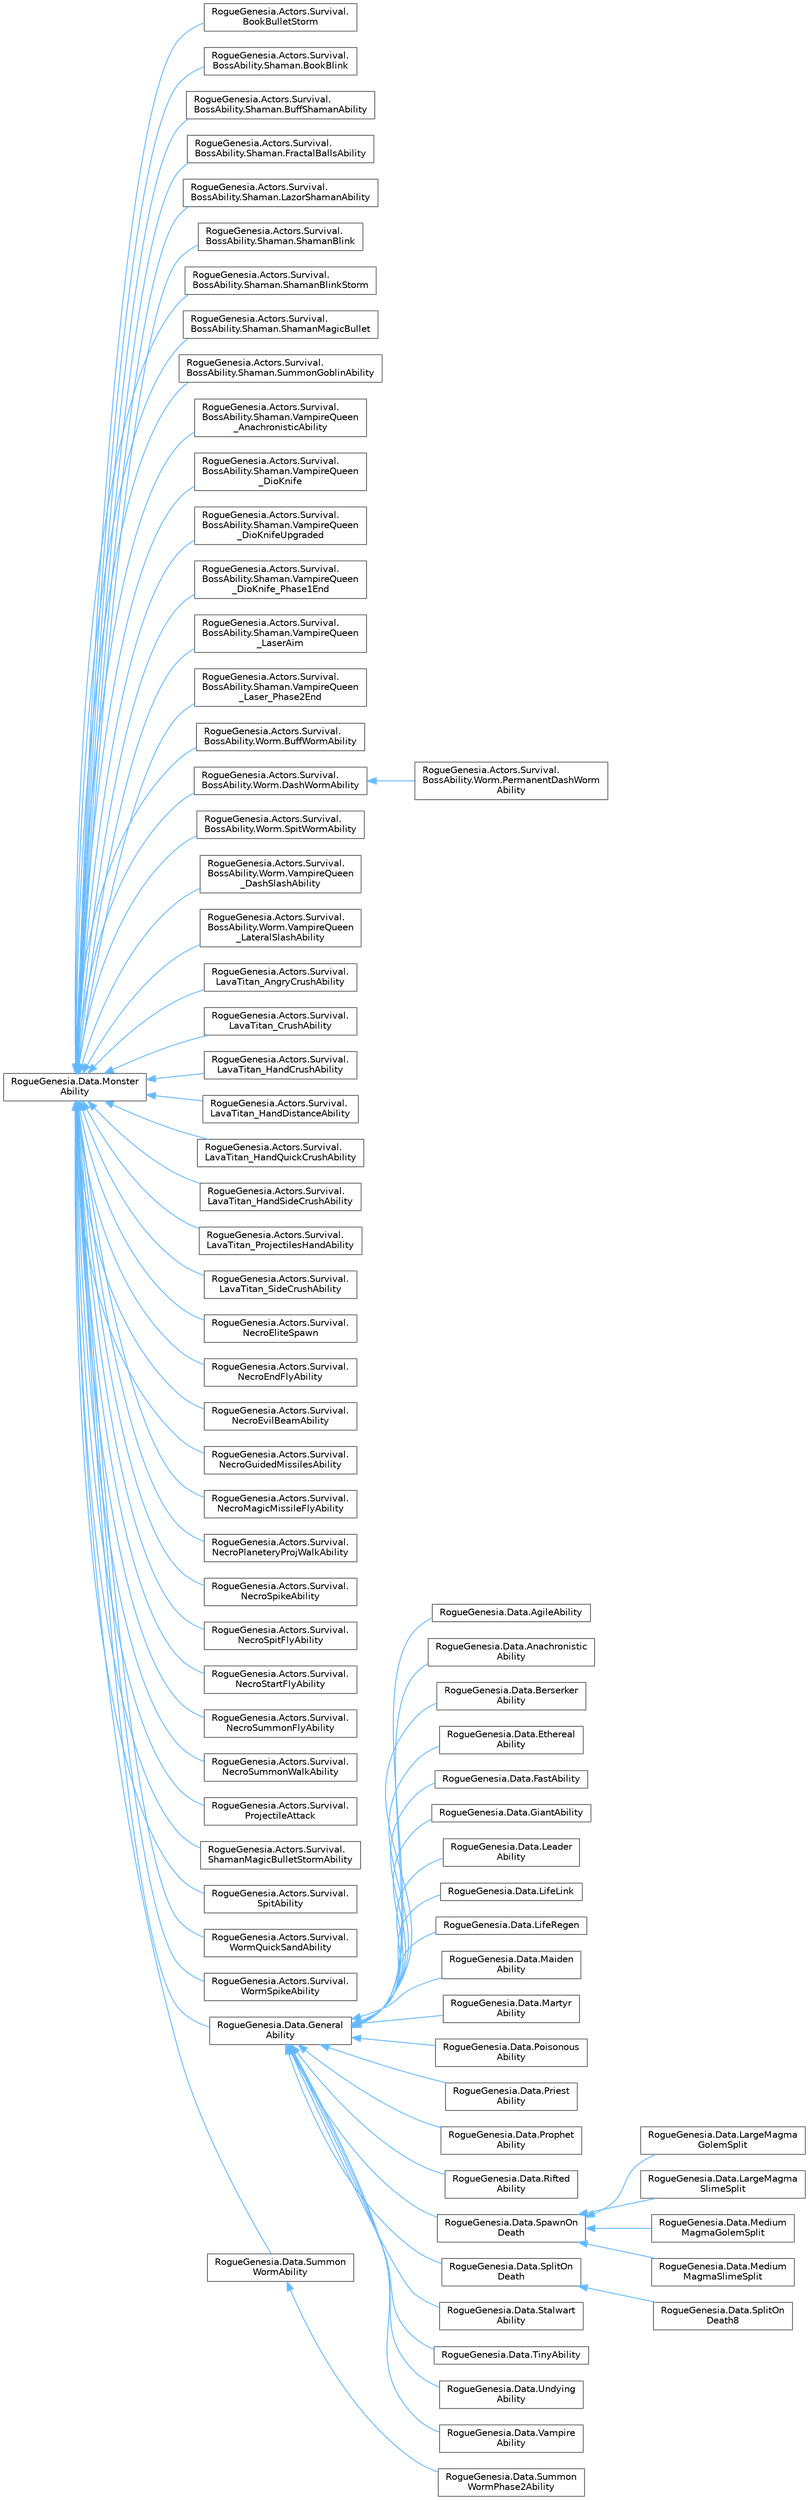 digraph "Graphical Class Hierarchy"
{
 // LATEX_PDF_SIZE
  bgcolor="transparent";
  edge [fontname=Helvetica,fontsize=10,labelfontname=Helvetica,labelfontsize=10];
  node [fontname=Helvetica,fontsize=10,shape=box,height=0.2,width=0.4];
  rankdir="LR";
  Node0 [label="RogueGenesia.Data.Monster\lAbility",height=0.2,width=0.4,color="grey40", fillcolor="white", style="filled",URL="$class_rogue_genesia_1_1_data_1_1_monster_ability.html",tooltip=" "];
  Node0 -> Node1 [dir="back",color="steelblue1",style="solid"];
  Node1 [label="RogueGenesia.Actors.Survival.\lBookBulletStorm",height=0.2,width=0.4,color="grey40", fillcolor="white", style="filled",URL="$class_rogue_genesia_1_1_actors_1_1_survival_1_1_book_bullet_storm.html",tooltip=" "];
  Node0 -> Node2 [dir="back",color="steelblue1",style="solid"];
  Node2 [label="RogueGenesia.Actors.Survival.\lBossAbility.Shaman.BookBlink",height=0.2,width=0.4,color="grey40", fillcolor="white", style="filled",URL="$class_rogue_genesia_1_1_actors_1_1_survival_1_1_boss_ability_1_1_shaman_1_1_book_blink.html",tooltip=" "];
  Node0 -> Node3 [dir="back",color="steelblue1",style="solid"];
  Node3 [label="RogueGenesia.Actors.Survival.\lBossAbility.Shaman.BuffShamanAbility",height=0.2,width=0.4,color="grey40", fillcolor="white", style="filled",URL="$class_rogue_genesia_1_1_actors_1_1_survival_1_1_boss_ability_1_1_shaman_1_1_buff_shaman_ability.html",tooltip=" "];
  Node0 -> Node4 [dir="back",color="steelblue1",style="solid"];
  Node4 [label="RogueGenesia.Actors.Survival.\lBossAbility.Shaman.FractalBallsAbility",height=0.2,width=0.4,color="grey40", fillcolor="white", style="filled",URL="$class_rogue_genesia_1_1_actors_1_1_survival_1_1_boss_ability_1_1_shaman_1_1_fractal_balls_ability.html",tooltip=" "];
  Node0 -> Node5 [dir="back",color="steelblue1",style="solid"];
  Node5 [label="RogueGenesia.Actors.Survival.\lBossAbility.Shaman.LazorShamanAbility",height=0.2,width=0.4,color="grey40", fillcolor="white", style="filled",URL="$class_rogue_genesia_1_1_actors_1_1_survival_1_1_boss_ability_1_1_shaman_1_1_lazor_shaman_ability.html",tooltip=" "];
  Node0 -> Node6 [dir="back",color="steelblue1",style="solid"];
  Node6 [label="RogueGenesia.Actors.Survival.\lBossAbility.Shaman.ShamanBlink",height=0.2,width=0.4,color="grey40", fillcolor="white", style="filled",URL="$class_rogue_genesia_1_1_actors_1_1_survival_1_1_boss_ability_1_1_shaman_1_1_shaman_blink.html",tooltip=" "];
  Node0 -> Node7 [dir="back",color="steelblue1",style="solid"];
  Node7 [label="RogueGenesia.Actors.Survival.\lBossAbility.Shaman.ShamanBlinkStorm",height=0.2,width=0.4,color="grey40", fillcolor="white", style="filled",URL="$class_rogue_genesia_1_1_actors_1_1_survival_1_1_boss_ability_1_1_shaman_1_1_shaman_blink_storm.html",tooltip=" "];
  Node0 -> Node8 [dir="back",color="steelblue1",style="solid"];
  Node8 [label="RogueGenesia.Actors.Survival.\lBossAbility.Shaman.ShamanMagicBullet",height=0.2,width=0.4,color="grey40", fillcolor="white", style="filled",URL="$class_rogue_genesia_1_1_actors_1_1_survival_1_1_boss_ability_1_1_shaman_1_1_shaman_magic_bullet.html",tooltip=" "];
  Node0 -> Node9 [dir="back",color="steelblue1",style="solid"];
  Node9 [label="RogueGenesia.Actors.Survival.\lBossAbility.Shaman.SummonGoblinAbility",height=0.2,width=0.4,color="grey40", fillcolor="white", style="filled",URL="$class_rogue_genesia_1_1_actors_1_1_survival_1_1_boss_ability_1_1_shaman_1_1_summon_goblin_ability.html",tooltip=" "];
  Node0 -> Node10 [dir="back",color="steelblue1",style="solid"];
  Node10 [label="RogueGenesia.Actors.Survival.\lBossAbility.Shaman.VampireQueen\l_AnachronisticAbility",height=0.2,width=0.4,color="grey40", fillcolor="white", style="filled",URL="$class_rogue_genesia_1_1_actors_1_1_survival_1_1_boss_ability_1_1_shaman_1_1_vampire_queen___anachronistic_ability.html",tooltip=" "];
  Node0 -> Node11 [dir="back",color="steelblue1",style="solid"];
  Node11 [label="RogueGenesia.Actors.Survival.\lBossAbility.Shaman.VampireQueen\l_DioKnife",height=0.2,width=0.4,color="grey40", fillcolor="white", style="filled",URL="$class_rogue_genesia_1_1_actors_1_1_survival_1_1_boss_ability_1_1_shaman_1_1_vampire_queen___dio_knife.html",tooltip=" "];
  Node0 -> Node12 [dir="back",color="steelblue1",style="solid"];
  Node12 [label="RogueGenesia.Actors.Survival.\lBossAbility.Shaman.VampireQueen\l_DioKnifeUpgraded",height=0.2,width=0.4,color="grey40", fillcolor="white", style="filled",URL="$class_rogue_genesia_1_1_actors_1_1_survival_1_1_boss_ability_1_1_shaman_1_1_vampire_queen___dio_knife_upgraded.html",tooltip=" "];
  Node0 -> Node13 [dir="back",color="steelblue1",style="solid"];
  Node13 [label="RogueGenesia.Actors.Survival.\lBossAbility.Shaman.VampireQueen\l_DioKnife_Phase1End",height=0.2,width=0.4,color="grey40", fillcolor="white", style="filled",URL="$class_rogue_genesia_1_1_actors_1_1_survival_1_1_boss_ability_1_1_shaman_1_1_vampire_queen___dio_knife___phase1_end.html",tooltip=" "];
  Node0 -> Node14 [dir="back",color="steelblue1",style="solid"];
  Node14 [label="RogueGenesia.Actors.Survival.\lBossAbility.Shaman.VampireQueen\l_LaserAim",height=0.2,width=0.4,color="grey40", fillcolor="white", style="filled",URL="$class_rogue_genesia_1_1_actors_1_1_survival_1_1_boss_ability_1_1_shaman_1_1_vampire_queen___laser_aim.html",tooltip=" "];
  Node0 -> Node15 [dir="back",color="steelblue1",style="solid"];
  Node15 [label="RogueGenesia.Actors.Survival.\lBossAbility.Shaman.VampireQueen\l_Laser_Phase2End",height=0.2,width=0.4,color="grey40", fillcolor="white", style="filled",URL="$class_rogue_genesia_1_1_actors_1_1_survival_1_1_boss_ability_1_1_shaman_1_1_vampire_queen___laser___phase2_end.html",tooltip=" "];
  Node0 -> Node16 [dir="back",color="steelblue1",style="solid"];
  Node16 [label="RogueGenesia.Actors.Survival.\lBossAbility.Worm.BuffWormAbility",height=0.2,width=0.4,color="grey40", fillcolor="white", style="filled",URL="$class_rogue_genesia_1_1_actors_1_1_survival_1_1_boss_ability_1_1_worm_1_1_buff_worm_ability.html",tooltip=" "];
  Node0 -> Node17 [dir="back",color="steelblue1",style="solid"];
  Node17 [label="RogueGenesia.Actors.Survival.\lBossAbility.Worm.DashWormAbility",height=0.2,width=0.4,color="grey40", fillcolor="white", style="filled",URL="$class_rogue_genesia_1_1_actors_1_1_survival_1_1_boss_ability_1_1_worm_1_1_dash_worm_ability.html",tooltip=" "];
  Node17 -> Node18 [dir="back",color="steelblue1",style="solid"];
  Node18 [label="RogueGenesia.Actors.Survival.\lBossAbility.Worm.PermanentDashWorm\lAbility",height=0.2,width=0.4,color="grey40", fillcolor="white", style="filled",URL="$class_rogue_genesia_1_1_actors_1_1_survival_1_1_boss_ability_1_1_worm_1_1_permanent_dash_worm_ability.html",tooltip=" "];
  Node0 -> Node19 [dir="back",color="steelblue1",style="solid"];
  Node19 [label="RogueGenesia.Actors.Survival.\lBossAbility.Worm.SpitWormAbility",height=0.2,width=0.4,color="grey40", fillcolor="white", style="filled",URL="$class_rogue_genesia_1_1_actors_1_1_survival_1_1_boss_ability_1_1_worm_1_1_spit_worm_ability.html",tooltip=" "];
  Node0 -> Node20 [dir="back",color="steelblue1",style="solid"];
  Node20 [label="RogueGenesia.Actors.Survival.\lBossAbility.Worm.VampireQueen\l_DashSlashAbility",height=0.2,width=0.4,color="grey40", fillcolor="white", style="filled",URL="$class_rogue_genesia_1_1_actors_1_1_survival_1_1_boss_ability_1_1_worm_1_1_vampire_queen___dash_slash_ability.html",tooltip=" "];
  Node0 -> Node21 [dir="back",color="steelblue1",style="solid"];
  Node21 [label="RogueGenesia.Actors.Survival.\lBossAbility.Worm.VampireQueen\l_LateralSlashAbility",height=0.2,width=0.4,color="grey40", fillcolor="white", style="filled",URL="$class_rogue_genesia_1_1_actors_1_1_survival_1_1_boss_ability_1_1_worm_1_1_vampire_queen___lateral_slash_ability.html",tooltip=" "];
  Node0 -> Node22 [dir="back",color="steelblue1",style="solid"];
  Node22 [label="RogueGenesia.Actors.Survival.\lLavaTitan_AngryCrushAbility",height=0.2,width=0.4,color="grey40", fillcolor="white", style="filled",URL="$class_rogue_genesia_1_1_actors_1_1_survival_1_1_lava_titan___angry_crush_ability.html",tooltip=" "];
  Node0 -> Node23 [dir="back",color="steelblue1",style="solid"];
  Node23 [label="RogueGenesia.Actors.Survival.\lLavaTitan_CrushAbility",height=0.2,width=0.4,color="grey40", fillcolor="white", style="filled",URL="$class_rogue_genesia_1_1_actors_1_1_survival_1_1_lava_titan___crush_ability.html",tooltip=" "];
  Node0 -> Node24 [dir="back",color="steelblue1",style="solid"];
  Node24 [label="RogueGenesia.Actors.Survival.\lLavaTitan_HandCrushAbility",height=0.2,width=0.4,color="grey40", fillcolor="white", style="filled",URL="$class_rogue_genesia_1_1_actors_1_1_survival_1_1_lava_titan___hand_crush_ability.html",tooltip=" "];
  Node0 -> Node25 [dir="back",color="steelblue1",style="solid"];
  Node25 [label="RogueGenesia.Actors.Survival.\lLavaTitan_HandDistanceAbility",height=0.2,width=0.4,color="grey40", fillcolor="white", style="filled",URL="$class_rogue_genesia_1_1_actors_1_1_survival_1_1_lava_titan___hand_distance_ability.html",tooltip=" "];
  Node0 -> Node26 [dir="back",color="steelblue1",style="solid"];
  Node26 [label="RogueGenesia.Actors.Survival.\lLavaTitan_HandQuickCrushAbility",height=0.2,width=0.4,color="grey40", fillcolor="white", style="filled",URL="$class_rogue_genesia_1_1_actors_1_1_survival_1_1_lava_titan___hand_quick_crush_ability.html",tooltip=" "];
  Node0 -> Node27 [dir="back",color="steelblue1",style="solid"];
  Node27 [label="RogueGenesia.Actors.Survival.\lLavaTitan_HandSideCrushAbility",height=0.2,width=0.4,color="grey40", fillcolor="white", style="filled",URL="$class_rogue_genesia_1_1_actors_1_1_survival_1_1_lava_titan___hand_side_crush_ability.html",tooltip=" "];
  Node0 -> Node28 [dir="back",color="steelblue1",style="solid"];
  Node28 [label="RogueGenesia.Actors.Survival.\lLavaTitan_ProjectilesHandAbility",height=0.2,width=0.4,color="grey40", fillcolor="white", style="filled",URL="$class_rogue_genesia_1_1_actors_1_1_survival_1_1_lava_titan___projectiles_hand_ability.html",tooltip=" "];
  Node0 -> Node29 [dir="back",color="steelblue1",style="solid"];
  Node29 [label="RogueGenesia.Actors.Survival.\lLavaTitan_SideCrushAbility",height=0.2,width=0.4,color="grey40", fillcolor="white", style="filled",URL="$class_rogue_genesia_1_1_actors_1_1_survival_1_1_lava_titan___side_crush_ability.html",tooltip=" "];
  Node0 -> Node30 [dir="back",color="steelblue1",style="solid"];
  Node30 [label="RogueGenesia.Actors.Survival.\lNecroEliteSpawn",height=0.2,width=0.4,color="grey40", fillcolor="white", style="filled",URL="$class_rogue_genesia_1_1_actors_1_1_survival_1_1_necro_elite_spawn.html",tooltip=" "];
  Node0 -> Node31 [dir="back",color="steelblue1",style="solid"];
  Node31 [label="RogueGenesia.Actors.Survival.\lNecroEndFlyAbility",height=0.2,width=0.4,color="grey40", fillcolor="white", style="filled",URL="$class_rogue_genesia_1_1_actors_1_1_survival_1_1_necro_end_fly_ability.html",tooltip=" "];
  Node0 -> Node32 [dir="back",color="steelblue1",style="solid"];
  Node32 [label="RogueGenesia.Actors.Survival.\lNecroEvilBeamAbility",height=0.2,width=0.4,color="grey40", fillcolor="white", style="filled",URL="$class_rogue_genesia_1_1_actors_1_1_survival_1_1_necro_evil_beam_ability.html",tooltip=" "];
  Node0 -> Node33 [dir="back",color="steelblue1",style="solid"];
  Node33 [label="RogueGenesia.Actors.Survival.\lNecroGuidedMissilesAbility",height=0.2,width=0.4,color="grey40", fillcolor="white", style="filled",URL="$class_rogue_genesia_1_1_actors_1_1_survival_1_1_necro_guided_missiles_ability.html",tooltip=" "];
  Node0 -> Node34 [dir="back",color="steelblue1",style="solid"];
  Node34 [label="RogueGenesia.Actors.Survival.\lNecroMagicMissileFlyAbility",height=0.2,width=0.4,color="grey40", fillcolor="white", style="filled",URL="$class_rogue_genesia_1_1_actors_1_1_survival_1_1_necro_magic_missile_fly_ability.html",tooltip=" "];
  Node0 -> Node35 [dir="back",color="steelblue1",style="solid"];
  Node35 [label="RogueGenesia.Actors.Survival.\lNecroPlaneteryProjWalkAbility",height=0.2,width=0.4,color="grey40", fillcolor="white", style="filled",URL="$class_rogue_genesia_1_1_actors_1_1_survival_1_1_necro_planetery_proj_walk_ability.html",tooltip=" "];
  Node0 -> Node36 [dir="back",color="steelblue1",style="solid"];
  Node36 [label="RogueGenesia.Actors.Survival.\lNecroSpikeAbility",height=0.2,width=0.4,color="grey40", fillcolor="white", style="filled",URL="$class_rogue_genesia_1_1_actors_1_1_survival_1_1_necro_spike_ability.html",tooltip=" "];
  Node0 -> Node37 [dir="back",color="steelblue1",style="solid"];
  Node37 [label="RogueGenesia.Actors.Survival.\lNecroSpitFlyAbility",height=0.2,width=0.4,color="grey40", fillcolor="white", style="filled",URL="$class_rogue_genesia_1_1_actors_1_1_survival_1_1_necro_spit_fly_ability.html",tooltip=" "];
  Node0 -> Node38 [dir="back",color="steelblue1",style="solid"];
  Node38 [label="RogueGenesia.Actors.Survival.\lNecroStartFlyAbility",height=0.2,width=0.4,color="grey40", fillcolor="white", style="filled",URL="$class_rogue_genesia_1_1_actors_1_1_survival_1_1_necro_start_fly_ability.html",tooltip=" "];
  Node0 -> Node39 [dir="back",color="steelblue1",style="solid"];
  Node39 [label="RogueGenesia.Actors.Survival.\lNecroSummonFlyAbility",height=0.2,width=0.4,color="grey40", fillcolor="white", style="filled",URL="$class_rogue_genesia_1_1_actors_1_1_survival_1_1_necro_summon_fly_ability.html",tooltip=" "];
  Node0 -> Node40 [dir="back",color="steelblue1",style="solid"];
  Node40 [label="RogueGenesia.Actors.Survival.\lNecroSummonWalkAbility",height=0.2,width=0.4,color="grey40", fillcolor="white", style="filled",URL="$class_rogue_genesia_1_1_actors_1_1_survival_1_1_necro_summon_walk_ability.html",tooltip=" "];
  Node0 -> Node41 [dir="back",color="steelblue1",style="solid"];
  Node41 [label="RogueGenesia.Actors.Survival.\lProjectileAttack",height=0.2,width=0.4,color="grey40", fillcolor="white", style="filled",URL="$class_rogue_genesia_1_1_actors_1_1_survival_1_1_projectile_attack.html",tooltip=" "];
  Node0 -> Node42 [dir="back",color="steelblue1",style="solid"];
  Node42 [label="RogueGenesia.Actors.Survival.\lShamanMagicBulletStormAbility",height=0.2,width=0.4,color="grey40", fillcolor="white", style="filled",URL="$class_rogue_genesia_1_1_actors_1_1_survival_1_1_shaman_magic_bullet_storm_ability.html",tooltip=" "];
  Node0 -> Node43 [dir="back",color="steelblue1",style="solid"];
  Node43 [label="RogueGenesia.Actors.Survival.\lSpitAbility",height=0.2,width=0.4,color="grey40", fillcolor="white", style="filled",URL="$class_rogue_genesia_1_1_actors_1_1_survival_1_1_spit_ability.html",tooltip=" "];
  Node0 -> Node44 [dir="back",color="steelblue1",style="solid"];
  Node44 [label="RogueGenesia.Actors.Survival.\lWormQuickSandAbility",height=0.2,width=0.4,color="grey40", fillcolor="white", style="filled",URL="$class_rogue_genesia_1_1_actors_1_1_survival_1_1_worm_quick_sand_ability.html",tooltip=" "];
  Node0 -> Node45 [dir="back",color="steelblue1",style="solid"];
  Node45 [label="RogueGenesia.Actors.Survival.\lWormSpikeAbility",height=0.2,width=0.4,color="grey40", fillcolor="white", style="filled",URL="$class_rogue_genesia_1_1_actors_1_1_survival_1_1_worm_spike_ability.html",tooltip=" "];
  Node0 -> Node46 [dir="back",color="steelblue1",style="solid"];
  Node46 [label="RogueGenesia.Data.General\lAbility",height=0.2,width=0.4,color="grey40", fillcolor="white", style="filled",URL="$class_rogue_genesia_1_1_data_1_1_general_ability.html",tooltip=" "];
  Node46 -> Node47 [dir="back",color="steelblue1",style="solid"];
  Node47 [label="RogueGenesia.Data.AgileAbility",height=0.2,width=0.4,color="grey40", fillcolor="white", style="filled",URL="$class_rogue_genesia_1_1_data_1_1_agile_ability.html",tooltip=" "];
  Node46 -> Node48 [dir="back",color="steelblue1",style="solid"];
  Node48 [label="RogueGenesia.Data.Anachronistic\lAbility",height=0.2,width=0.4,color="grey40", fillcolor="white", style="filled",URL="$class_rogue_genesia_1_1_data_1_1_anachronistic_ability.html",tooltip=" "];
  Node46 -> Node49 [dir="back",color="steelblue1",style="solid"];
  Node49 [label="RogueGenesia.Data.Berserker\lAbility",height=0.2,width=0.4,color="grey40", fillcolor="white", style="filled",URL="$class_rogue_genesia_1_1_data_1_1_berserker_ability.html",tooltip=" "];
  Node46 -> Node50 [dir="back",color="steelblue1",style="solid"];
  Node50 [label="RogueGenesia.Data.Ethereal\lAbility",height=0.2,width=0.4,color="grey40", fillcolor="white", style="filled",URL="$class_rogue_genesia_1_1_data_1_1_ethereal_ability.html",tooltip=" "];
  Node46 -> Node51 [dir="back",color="steelblue1",style="solid"];
  Node51 [label="RogueGenesia.Data.FastAbility",height=0.2,width=0.4,color="grey40", fillcolor="white", style="filled",URL="$class_rogue_genesia_1_1_data_1_1_fast_ability.html",tooltip=" "];
  Node46 -> Node52 [dir="back",color="steelblue1",style="solid"];
  Node52 [label="RogueGenesia.Data.GiantAbility",height=0.2,width=0.4,color="grey40", fillcolor="white", style="filled",URL="$class_rogue_genesia_1_1_data_1_1_giant_ability.html",tooltip=" "];
  Node46 -> Node53 [dir="back",color="steelblue1",style="solid"];
  Node53 [label="RogueGenesia.Data.Leader\lAbility",height=0.2,width=0.4,color="grey40", fillcolor="white", style="filled",URL="$class_rogue_genesia_1_1_data_1_1_leader_ability.html",tooltip=" "];
  Node46 -> Node54 [dir="back",color="steelblue1",style="solid"];
  Node54 [label="RogueGenesia.Data.LifeLink",height=0.2,width=0.4,color="grey40", fillcolor="white", style="filled",URL="$class_rogue_genesia_1_1_data_1_1_life_link.html",tooltip=" "];
  Node46 -> Node55 [dir="back",color="steelblue1",style="solid"];
  Node55 [label="RogueGenesia.Data.LifeRegen",height=0.2,width=0.4,color="grey40", fillcolor="white", style="filled",URL="$class_rogue_genesia_1_1_data_1_1_life_regen.html",tooltip=" "];
  Node46 -> Node56 [dir="back",color="steelblue1",style="solid"];
  Node56 [label="RogueGenesia.Data.Maiden\lAbility",height=0.2,width=0.4,color="grey40", fillcolor="white", style="filled",URL="$class_rogue_genesia_1_1_data_1_1_maiden_ability.html",tooltip=" "];
  Node46 -> Node57 [dir="back",color="steelblue1",style="solid"];
  Node57 [label="RogueGenesia.Data.Martyr\lAbility",height=0.2,width=0.4,color="grey40", fillcolor="white", style="filled",URL="$class_rogue_genesia_1_1_data_1_1_martyr_ability.html",tooltip=" "];
  Node46 -> Node58 [dir="back",color="steelblue1",style="solid"];
  Node58 [label="RogueGenesia.Data.Poisonous\lAbility",height=0.2,width=0.4,color="grey40", fillcolor="white", style="filled",URL="$class_rogue_genesia_1_1_data_1_1_poisonous_ability.html",tooltip=" "];
  Node46 -> Node59 [dir="back",color="steelblue1",style="solid"];
  Node59 [label="RogueGenesia.Data.Priest\lAbility",height=0.2,width=0.4,color="grey40", fillcolor="white", style="filled",URL="$class_rogue_genesia_1_1_data_1_1_priest_ability.html",tooltip=" "];
  Node46 -> Node60 [dir="back",color="steelblue1",style="solid"];
  Node60 [label="RogueGenesia.Data.Prophet\lAbility",height=0.2,width=0.4,color="grey40", fillcolor="white", style="filled",URL="$class_rogue_genesia_1_1_data_1_1_prophet_ability.html",tooltip=" "];
  Node46 -> Node61 [dir="back",color="steelblue1",style="solid"];
  Node61 [label="RogueGenesia.Data.Rifted\lAbility",height=0.2,width=0.4,color="grey40", fillcolor="white", style="filled",URL="$class_rogue_genesia_1_1_data_1_1_rifted_ability.html",tooltip=" "];
  Node46 -> Node62 [dir="back",color="steelblue1",style="solid"];
  Node62 [label="RogueGenesia.Data.SpawnOn\lDeath",height=0.2,width=0.4,color="grey40", fillcolor="white", style="filled",URL="$class_rogue_genesia_1_1_data_1_1_spawn_on_death.html",tooltip=" "];
  Node62 -> Node63 [dir="back",color="steelblue1",style="solid"];
  Node63 [label="RogueGenesia.Data.LargeMagma\lGolemSplit",height=0.2,width=0.4,color="grey40", fillcolor="white", style="filled",URL="$class_rogue_genesia_1_1_data_1_1_large_magma_golem_split.html",tooltip=" "];
  Node62 -> Node64 [dir="back",color="steelblue1",style="solid"];
  Node64 [label="RogueGenesia.Data.LargeMagma\lSlimeSplit",height=0.2,width=0.4,color="grey40", fillcolor="white", style="filled",URL="$class_rogue_genesia_1_1_data_1_1_large_magma_slime_split.html",tooltip=" "];
  Node62 -> Node65 [dir="back",color="steelblue1",style="solid"];
  Node65 [label="RogueGenesia.Data.Medium\lMagmaGolemSplit",height=0.2,width=0.4,color="grey40", fillcolor="white", style="filled",URL="$class_rogue_genesia_1_1_data_1_1_medium_magma_golem_split.html",tooltip=" "];
  Node62 -> Node66 [dir="back",color="steelblue1",style="solid"];
  Node66 [label="RogueGenesia.Data.Medium\lMagmaSlimeSplit",height=0.2,width=0.4,color="grey40", fillcolor="white", style="filled",URL="$class_rogue_genesia_1_1_data_1_1_medium_magma_slime_split.html",tooltip=" "];
  Node46 -> Node67 [dir="back",color="steelblue1",style="solid"];
  Node67 [label="RogueGenesia.Data.SplitOn\lDeath",height=0.2,width=0.4,color="grey40", fillcolor="white", style="filled",URL="$class_rogue_genesia_1_1_data_1_1_split_on_death.html",tooltip=" "];
  Node67 -> Node68 [dir="back",color="steelblue1",style="solid"];
  Node68 [label="RogueGenesia.Data.SplitOn\lDeath8",height=0.2,width=0.4,color="grey40", fillcolor="white", style="filled",URL="$class_rogue_genesia_1_1_data_1_1_split_on_death8.html",tooltip=" "];
  Node46 -> Node69 [dir="back",color="steelblue1",style="solid"];
  Node69 [label="RogueGenesia.Data.Stalwart\lAbility",height=0.2,width=0.4,color="grey40", fillcolor="white", style="filled",URL="$class_rogue_genesia_1_1_data_1_1_stalwart_ability.html",tooltip=" "];
  Node46 -> Node70 [dir="back",color="steelblue1",style="solid"];
  Node70 [label="RogueGenesia.Data.TinyAbility",height=0.2,width=0.4,color="grey40", fillcolor="white", style="filled",URL="$class_rogue_genesia_1_1_data_1_1_tiny_ability.html",tooltip=" "];
  Node46 -> Node71 [dir="back",color="steelblue1",style="solid"];
  Node71 [label="RogueGenesia.Data.Undying\lAbility",height=0.2,width=0.4,color="grey40", fillcolor="white", style="filled",URL="$class_rogue_genesia_1_1_data_1_1_undying_ability.html",tooltip=" "];
  Node46 -> Node72 [dir="back",color="steelblue1",style="solid"];
  Node72 [label="RogueGenesia.Data.Vampire\lAbility",height=0.2,width=0.4,color="grey40", fillcolor="white", style="filled",URL="$class_rogue_genesia_1_1_data_1_1_vampire_ability.html",tooltip=" "];
  Node0 -> Node73 [dir="back",color="steelblue1",style="solid"];
  Node73 [label="RogueGenesia.Data.Summon\lWormAbility",height=0.2,width=0.4,color="grey40", fillcolor="white", style="filled",URL="$class_rogue_genesia_1_1_data_1_1_summon_worm_ability.html",tooltip=" "];
  Node73 -> Node74 [dir="back",color="steelblue1",style="solid"];
  Node74 [label="RogueGenesia.Data.Summon\lWormPhase2Ability",height=0.2,width=0.4,color="grey40", fillcolor="white", style="filled",URL="$class_rogue_genesia_1_1_data_1_1_summon_worm_phase2_ability.html",tooltip=" "];
}
